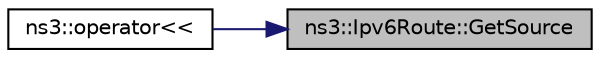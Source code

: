 digraph "ns3::Ipv6Route::GetSource"
{
 // LATEX_PDF_SIZE
  edge [fontname="Helvetica",fontsize="10",labelfontname="Helvetica",labelfontsize="10"];
  node [fontname="Helvetica",fontsize="10",shape=record];
  rankdir="RL";
  Node1 [label="ns3::Ipv6Route::GetSource",height=0.2,width=0.4,color="black", fillcolor="grey75", style="filled", fontcolor="black",tooltip="Get source address."];
  Node1 -> Node2 [dir="back",color="midnightblue",fontsize="10",style="solid",fontname="Helvetica"];
  Node2 [label="ns3::operator\<\<",height=0.2,width=0.4,color="black", fillcolor="white", style="filled",URL="$namespacens3.html#ac0e30a63769922a5a1782bc449414242",tooltip="Stream insertion operator."];
}
